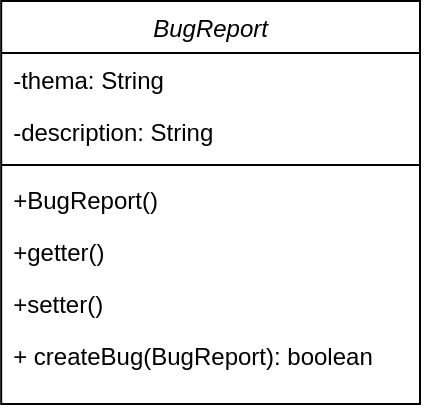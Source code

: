 <mxfile version="18.0.6" pages="4"><diagram name="Page-1" id="13e1069c-82ec-6db2-03f1-153e76fe0fe0"><mxGraphModel dx="644" dy="-400" grid="1" gridSize="10" guides="1" tooltips="1" connect="1" arrows="1" fold="1" page="1" pageScale="1" pageWidth="1100" pageHeight="850" background="none" math="0" shadow="0"><root><mxCell id="0"/><mxCell id="1" parent="0"/><mxCell id="5xNed2_IopPIyPA-CnFP-113" value="BugReport" style="swimlane;fontStyle=2;align=center;verticalAlign=top;childLayout=stackLayout;horizontal=1;startSize=26;horizontalStack=0;resizeParent=1;resizeLast=0;collapsible=1;marginBottom=0;rounded=0;shadow=0;strokeWidth=1;" vertex="1" parent="1"><mxGeometry x="370.59" y="1458.52" width="209.41" height="201.48" as="geometry"><mxRectangle x="230" y="140" width="160" height="26" as="alternateBounds"/></mxGeometry></mxCell><mxCell id="5xNed2_IopPIyPA-CnFP-114" value="-thema: String" style="text;align=left;verticalAlign=top;spacingLeft=4;spacingRight=4;overflow=hidden;rotatable=0;points=[[0,0.5],[1,0.5]];portConstraint=eastwest;rounded=0;shadow=0;html=0;" vertex="1" parent="5xNed2_IopPIyPA-CnFP-113"><mxGeometry y="26" width="209.41" height="26" as="geometry"/></mxCell><mxCell id="5xNed2_IopPIyPA-CnFP-115" value="-description: String" style="text;align=left;verticalAlign=top;spacingLeft=4;spacingRight=4;overflow=hidden;rotatable=0;points=[[0,0.5],[1,0.5]];portConstraint=eastwest;" vertex="1" parent="5xNed2_IopPIyPA-CnFP-113"><mxGeometry y="52" width="209.41" height="26" as="geometry"/></mxCell><mxCell id="5xNed2_IopPIyPA-CnFP-122" value="" style="line;html=1;strokeWidth=1;align=left;verticalAlign=middle;spacingTop=-1;spacingLeft=3;spacingRight=3;rotatable=0;labelPosition=right;points=[];portConstraint=eastwest;" vertex="1" parent="5xNed2_IopPIyPA-CnFP-113"><mxGeometry y="78" width="209.41" height="8" as="geometry"/></mxCell><mxCell id="5xNed2_IopPIyPA-CnFP-123" value="+BugReport()" style="text;align=left;verticalAlign=top;spacingLeft=4;spacingRight=4;overflow=hidden;rotatable=0;points=[[0,0.5],[1,0.5]];portConstraint=eastwest;" vertex="1" parent="5xNed2_IopPIyPA-CnFP-113"><mxGeometry y="86" width="209.41" height="26" as="geometry"/></mxCell><mxCell id="5xNed2_IopPIyPA-CnFP-124" value="+getter()" style="text;align=left;verticalAlign=top;spacingLeft=4;spacingRight=4;overflow=hidden;rotatable=0;points=[[0,0.5],[1,0.5]];portConstraint=eastwest;" vertex="1" parent="5xNed2_IopPIyPA-CnFP-113"><mxGeometry y="112" width="209.41" height="26" as="geometry"/></mxCell><mxCell id="5xNed2_IopPIyPA-CnFP-125" value="+setter()" style="text;align=left;verticalAlign=top;spacingLeft=4;spacingRight=4;overflow=hidden;rotatable=0;points=[[0,0.5],[1,0.5]];portConstraint=eastwest;" vertex="1" parent="5xNed2_IopPIyPA-CnFP-113"><mxGeometry y="138" width="209.41" height="26" as="geometry"/></mxCell><mxCell id="5xNed2_IopPIyPA-CnFP-188" value="+ createBug(BugReport): boolean" style="text;align=left;verticalAlign=top;spacingLeft=4;spacingRight=4;overflow=hidden;rotatable=0;points=[[0,0.5],[1,0.5]];portConstraint=eastwest;" vertex="1" parent="5xNed2_IopPIyPA-CnFP-113"><mxGeometry y="164" width="209.41" height="26" as="geometry"/></mxCell></root></mxGraphModel></diagram><diagram name="Page-2" id="BOp6wCwp8m5SDVlEK8ow"><mxGraphModel dx="2062" dy="1041" grid="1" gridSize="10" guides="1" tooltips="1" connect="1" arrows="1" fold="1" page="1" pageScale="1" pageWidth="827" pageHeight="1169" math="0" shadow="0"><root><mxCell id="0"/><mxCell id="1" parent="0"/><mxCell id="HaaFZy3SinkpAa5H8_JP-1" value="&lt;p style=&quot;margin: 0px ; margin-top: 4px ; text-align: center&quot;&gt;&lt;b&gt;LoginController&lt;/b&gt;&lt;/p&gt;&lt;hr size=&quot;1&quot;&gt;&lt;p style=&quot;margin: 0px ; margin-left: 4px&quot;&gt;&amp;nbsp;-textfield matrikelnummer&lt;/p&gt;&lt;p style=&quot;margin: 0px ; margin-left: 4px&quot;&gt;&amp;nbsp;-textfield passwort&lt;/p&gt;&lt;p style=&quot;margin: 0px ; margin-left: 4px&quot;&gt;&amp;nbsp;-label error&lt;/p&gt;&lt;hr size=&quot;1&quot;&gt;&lt;p style=&quot;margin: 0px ; margin-left: 4px&quot;&gt;+loginpressed()&lt;/p&gt;&lt;p style=&quot;margin: 0px ; margin-left: 4px&quot;&gt;+registerpressed()&lt;/p&gt;" style="verticalAlign=top;align=left;overflow=fill;fontSize=12;fontFamily=Helvetica;html=1;" parent="1" vertex="1"><mxGeometry x="860" y="260" width="170" height="120" as="geometry"/></mxCell><mxCell id="HaaFZy3SinkpAa5H8_JP-2" value="&lt;p style=&quot;margin: 0px ; margin-top: 4px ; text-align: center&quot;&gt;&lt;b&gt;SceneController&lt;/b&gt;&lt;/p&gt;&lt;hr size=&quot;1&quot;&gt;&lt;p style=&quot;margin: 0px ; margin-left: 4px&quot;&gt;&lt;span&gt;+ switchScene()&lt;/span&gt;&lt;/p&gt;&lt;p style=&quot;margin: 0px ; margin-left: 4px&quot;&gt;&lt;span&gt;+ switchSceneStage()&lt;/span&gt;&lt;/p&gt;" style="verticalAlign=top;align=left;overflow=fill;fontSize=12;fontFamily=Helvetica;html=1;" parent="1" vertex="1"><mxGeometry x="650" y="450" width="160" height="70" as="geometry"/></mxCell><mxCell id="HaaFZy3SinkpAa5H8_JP-3" value="&lt;p style=&quot;margin: 0px ; margin-top: 4px ; text-align: center&quot;&gt;&lt;b&gt;RegisterController&lt;/b&gt;&lt;/p&gt;&lt;hr size=&quot;1&quot;&gt;&lt;p style=&quot;margin: 0px ; margin-left: 4px&quot;&gt;-textfield username&lt;/p&gt;&lt;p style=&quot;margin: 0px ; margin-left: 4px&quot;&gt;&lt;span&gt;-textfield vorname&lt;/span&gt;&lt;/p&gt;&lt;p style=&quot;margin: 0px ; margin-left: 4px&quot;&gt;-textfield nachname&lt;/p&gt;&lt;p style=&quot;margin: 0px ; margin-left: 4px&quot;&gt;-textfield matrnr&lt;/p&gt;&lt;p style=&quot;margin: 0px ; margin-left: 4px&quot;&gt;-textfield email&lt;/p&gt;&lt;p style=&quot;margin: 0px ; margin-left: 4px&quot;&gt;-radio button male/female/div&lt;/p&gt;&lt;p style=&quot;margin: 0px ; margin-left: 4px&quot;&gt;-passwordfield passwort&lt;/p&gt;&lt;p style=&quot;margin: 0px ; margin-left: 4px&quot;&gt;-label error&lt;/p&gt;&lt;p style=&quot;margin: 0px ; margin-left: 4px&quot;&gt;-imagefield profilepic&lt;/p&gt;&lt;p style=&quot;margin: 0px ; margin-left: 4px&quot;&gt;&lt;br&gt;&lt;/p&gt;&lt;hr size=&quot;1&quot;&gt;&lt;p style=&quot;margin: 0px ; margin-left: 4px&quot;&gt;+ register()&lt;/p&gt;" style="verticalAlign=top;align=left;overflow=fill;fontSize=12;fontFamily=Helvetica;html=1;" parent="1" vertex="1"><mxGeometry x="340" y="680" width="160" height="210" as="geometry"/></mxCell><mxCell id="HaaFZy3SinkpAa5H8_JP-4" value="&lt;p style=&quot;margin: 0px ; margin-top: 4px ; text-align: center&quot;&gt;&lt;b&gt;User&lt;/b&gt;&lt;/p&gt;&lt;hr size=&quot;1&quot;&gt;&lt;p style=&quot;margin: 0px ; margin-left: 4px&quot;&gt;- string vorname&lt;/p&gt;&lt;p style=&quot;margin: 0px ; margin-left: 4px&quot;&gt;- string nachname&lt;/p&gt;&lt;p style=&quot;margin: 0px ; margin-left: 4px&quot;&gt;- string email&lt;/p&gt;&lt;p style=&quot;margin: 0px ; margin-left: 4px&quot;&gt;- string passwort&lt;/p&gt;&lt;p style=&quot;margin: 0px ; margin-left: 4px&quot;&gt;- int matrnr&lt;/p&gt;&lt;p style=&quot;margin: 0px ; margin-left: 4px&quot;&gt;- string username&lt;/p&gt;&lt;p style=&quot;margin: 0px ; margin-left: 4px&quot;&gt;- int geschlecht&lt;/p&gt;&lt;p style=&quot;margin: 0px ; margin-left: 4px&quot;&gt;- img profilpic&lt;/p&gt;&lt;p style=&quot;margin: 0px ; margin-left: 4px&quot;&gt;&lt;br&gt;&lt;/p&gt;&lt;p style=&quot;margin: 0px ; margin-left: 4px&quot;&gt;&lt;br&gt;&lt;/p&gt;&lt;hr size=&quot;1&quot;&gt;&lt;p style=&quot;margin: 0px ; margin-left: 4px&quot;&gt;+ User()&lt;/p&gt;&lt;p style=&quot;margin: 0px ; margin-left: 4px&quot;&gt;+ getter/setter&lt;/p&gt;" style="verticalAlign=top;align=left;overflow=fill;fontSize=12;fontFamily=Helvetica;html=1;" parent="1" vertex="1"><mxGeometry x="810" y="670" width="220" height="230" as="geometry"/></mxCell><mxCell id="HaaFZy3SinkpAa5H8_JP-5" value="&lt;p style=&quot;margin: 0px ; margin-top: 4px ; text-align: center&quot;&gt;&lt;b&gt;MainApp&lt;/b&gt;&lt;/p&gt;&lt;hr size=&quot;1&quot;&gt;&lt;p style=&quot;margin: 0px ; margin-left: 4px&quot;&gt;- Stage current&lt;/p&gt;&lt;p style=&quot;margin: 0px ; margin-left: 4px&quot;&gt;- User currentUser&lt;/p&gt;&lt;hr size=&quot;1&quot;&gt;&lt;p style=&quot;margin: 0px ; margin-left: 4px&quot;&gt;+ start()&lt;/p&gt;&lt;p style=&quot;margin: 0px ; margin-left: 4px&quot;&gt;+ main()&lt;/p&gt;&lt;p style=&quot;margin: 0px ; margin-left: 4px&quot;&gt;+ getter/setter&lt;/p&gt;&lt;p style=&quot;margin: 0px ; margin-left: 4px&quot;&gt;&lt;br&gt;&lt;/p&gt;" style="verticalAlign=top;align=left;overflow=fill;fontSize=12;fontFamily=Helvetica;html=1;" parent="1" vertex="1"><mxGeometry x="330" y="260" width="160" height="120" as="geometry"/></mxCell><mxCell id="HaaFZy3SinkpAa5H8_JP-6" value="Extends" style="endArrow=block;endSize=16;endFill=0;html=1;rounded=0;exitX=0;exitY=1;exitDx=0;exitDy=0;entryX=1;entryY=0;entryDx=0;entryDy=0;" parent="1" source="HaaFZy3SinkpAa5H8_JP-1" target="HaaFZy3SinkpAa5H8_JP-2" edge="1"><mxGeometry width="160" relative="1" as="geometry"><mxPoint x="610" y="600" as="sourcePoint"/><mxPoint x="770" y="600" as="targetPoint"/></mxGeometry></mxCell><mxCell id="HaaFZy3SinkpAa5H8_JP-7" value="Extends" style="endArrow=block;endSize=16;endFill=0;html=1;rounded=0;exitX=1;exitY=0;exitDx=0;exitDy=0;entryX=0;entryY=1;entryDx=0;entryDy=0;" parent="1" source="HaaFZy3SinkpAa5H8_JP-3" target="HaaFZy3SinkpAa5H8_JP-2" edge="1"><mxGeometry width="160" relative="1" as="geometry"><mxPoint x="610" y="600" as="sourcePoint"/><mxPoint x="770" y="600" as="targetPoint"/></mxGeometry></mxCell><mxCell id="HaaFZy3SinkpAa5H8_JP-8" value="Datenbank" style="html=1;" parent="1" vertex="1"><mxGeometry x="980" y="540" width="110" height="50" as="geometry"/></mxCell><mxCell id="HaaFZy3SinkpAa5H8_JP-9" value="checklogin" style="html=1;verticalAlign=bottom;endArrow=block;rounded=0;entryX=0.545;entryY=0;entryDx=0;entryDy=0;exitX=0.053;exitY=1.008;exitDx=0;exitDy=0;exitPerimeter=0;entryPerimeter=0;" parent="1" source="HaaFZy3SinkpAa5H8_JP-1" target="HaaFZy3SinkpAa5H8_JP-15" edge="1"><mxGeometry width="80" relative="1" as="geometry"><mxPoint x="1035" y="390" as="sourcePoint"/><mxPoint x="730" y="600" as="targetPoint"/><Array as="points"/></mxGeometry></mxCell><mxCell id="HaaFZy3SinkpAa5H8_JP-10" value="true/false" style="html=1;verticalAlign=bottom;endArrow=open;dashed=1;endSize=8;rounded=0;exitX=1;exitY=0;exitDx=0;exitDy=0;entryX=0.353;entryY=1.025;entryDx=0;entryDy=0;entryPerimeter=0;" parent="1" source="HaaFZy3SinkpAa5H8_JP-15" target="HaaFZy3SinkpAa5H8_JP-1" edge="1"><mxGeometry relative="1" as="geometry"><mxPoint x="730" y="600" as="sourcePoint"/><mxPoint x="950" y="390" as="targetPoint"/></mxGeometry></mxCell><mxCell id="HaaFZy3SinkpAa5H8_JP-11" value="" style="endArrow=none;html=1;rounded=0;exitX=1;exitY=0.25;exitDx=0;exitDy=0;entryX=0;entryY=0.25;entryDx=0;entryDy=0;" parent="1" source="HaaFZy3SinkpAa5H8_JP-5" target="HaaFZy3SinkpAa5H8_JP-1" edge="1"><mxGeometry width="50" height="50" relative="1" as="geometry"><mxPoint x="670" y="630" as="sourcePoint"/><mxPoint x="850" y="290" as="targetPoint"/></mxGeometry></mxCell><mxCell id="HaaFZy3SinkpAa5H8_JP-12" value="registerpressed()" style="endArrow=none;html=1;rounded=0;entryX=0;entryY=0.75;entryDx=0;entryDy=0;exitX=1;exitY=0;exitDx=0;exitDy=0;" parent="1" source="HaaFZy3SinkpAa5H8_JP-3" target="HaaFZy3SinkpAa5H8_JP-1" edge="1"><mxGeometry x="0.195" y="1" width="50" height="50" relative="1" as="geometry"><mxPoint x="510" y="670" as="sourcePoint"/><mxPoint x="720" y="580" as="targetPoint"/><Array as="points"><mxPoint x="500" y="350"/></Array><mxPoint as="offset"/></mxGeometry></mxCell><mxCell id="HaaFZy3SinkpAa5H8_JP-13" value="register()" style="endArrow=none;html=1;rounded=0;exitX=1;exitY=0.286;exitDx=0;exitDy=0;exitPerimeter=0;entryX=-0.009;entryY=0.3;entryDx=0;entryDy=0;entryPerimeter=0;" parent="1" source="HaaFZy3SinkpAa5H8_JP-3" target="HaaFZy3SinkpAa5H8_JP-4" edge="1"><mxGeometry width="50" height="50" relative="1" as="geometry"><mxPoint x="670" y="630" as="sourcePoint"/><mxPoint x="810" y="690" as="targetPoint"/></mxGeometry></mxCell><mxCell id="HaaFZy3SinkpAa5H8_JP-14" value="User()" style="endArrow=none;html=1;rounded=0;entryX=0.5;entryY=1;entryDx=0;entryDy=0;exitX=0.25;exitY=0;exitDx=0;exitDy=0;" parent="1" source="HaaFZy3SinkpAa5H8_JP-4" target="HaaFZy3SinkpAa5H8_JP-15" edge="1"><mxGeometry width="50" height="50" relative="1" as="geometry"><mxPoint x="990" y="550" as="sourcePoint"/><mxPoint x="1040" y="500" as="targetPoint"/></mxGeometry></mxCell><mxCell id="HaaFZy3SinkpAa5H8_JP-15" value="Server" style="html=1;" parent="1" vertex="1"><mxGeometry x="810" y="540" width="110" height="50" as="geometry"/></mxCell><mxCell id="HaaFZy3SinkpAa5H8_JP-16" value="" style="endArrow=none;html=1;rounded=0;exitX=1;exitY=0.5;exitDx=0;exitDy=0;entryX=0;entryY=0.5;entryDx=0;entryDy=0;" parent="1" source="HaaFZy3SinkpAa5H8_JP-15" target="HaaFZy3SinkpAa5H8_JP-8" edge="1"><mxGeometry width="50" height="50" relative="1" as="geometry"><mxPoint x="930" y="520" as="sourcePoint"/><mxPoint x="980" y="470" as="targetPoint"/><Array as="points"/></mxGeometry></mxCell><mxCell id="HaaFZy3SinkpAa5H8_JP-17" value="MainpageController" style="html=1;" parent="1" vertex="1"><mxGeometry x="980" y="430" width="110" height="50" as="geometry"/></mxCell><mxCell id="HaaFZy3SinkpAa5H8_JP-18" value="" style="endArrow=classic;html=1;rounded=0;exitX=0.75;exitY=1;exitDx=0;exitDy=0;entryX=0.25;entryY=0;entryDx=0;entryDy=0;" parent="1" source="HaaFZy3SinkpAa5H8_JP-1" target="HaaFZy3SinkpAa5H8_JP-17" edge="1"><mxGeometry relative="1" as="geometry"><mxPoint x="990" y="400" as="sourcePoint"/><mxPoint x="1090" y="400" as="targetPoint"/></mxGeometry></mxCell><mxCell id="HaaFZy3SinkpAa5H8_JP-19" value="if true" style="edgeLabel;resizable=0;html=1;align=center;verticalAlign=middle;" parent="HaaFZy3SinkpAa5H8_JP-18" connectable="0" vertex="1"><mxGeometry relative="1" as="geometry"/></mxCell></root></mxGraphModel></diagram><diagram name="Page-3" id="5U3efhUdWdy-LulVnSUl"><mxGraphModel dx="2062" dy="1041" grid="1" gridSize="10" guides="1" tooltips="1" connect="1" arrows="1" fold="1" page="1" pageScale="1" pageWidth="827" pageHeight="1169" math="0" shadow="0"><root><mxCell id="0"/><mxCell id="1" parent="0"/><mxCell id="W86cQtt0afrBOQL_9Dr6-1" value="Client" style="swimlane;fontStyle=2;align=center;verticalAlign=top;childLayout=stackLayout;horizontal=1;startSize=26;horizontalStack=0;resizeParent=1;resizeLast=0;collapsible=1;marginBottom=0;rounded=0;shadow=0;strokeWidth=1;" parent="1" vertex="1"><mxGeometry x="260" y="240" width="200" height="290" as="geometry"><mxRectangle x="230" y="140" width="160" height="26" as="alternateBounds"/></mxGeometry></mxCell><mxCell id="W86cQtt0afrBOQL_9Dr6-2" value="-socket : Socket" style="text;align=left;verticalAlign=top;spacingLeft=4;spacingRight=4;overflow=hidden;rotatable=0;points=[[0,0.5],[1,0.5]];portConstraint=eastwest;rounded=0;shadow=0;html=0;" parent="W86cQtt0afrBOQL_9Dr6-1" vertex="1"><mxGeometry y="26" width="200" height="26" as="geometry"/></mxCell><mxCell id="W86cQtt0afrBOQL_9Dr6-3" value="-bufferedWriter : BufferedWriter" style="text;align=left;verticalAlign=top;spacingLeft=4;spacingRight=4;overflow=hidden;rotatable=0;points=[[0,0.5],[1,0.5]];portConstraint=eastwest;rounded=0;shadow=0;html=0;" parent="W86cQtt0afrBOQL_9Dr6-1" vertex="1"><mxGeometry y="52" width="200" height="26" as="geometry"/></mxCell><mxCell id="W86cQtt0afrBOQL_9Dr6-4" value="-bufferedReader : BufferedReader" style="text;align=left;verticalAlign=top;spacingLeft=4;spacingRight=4;overflow=hidden;rotatable=0;points=[[0,0.5],[1,0.5]];portConstraint=eastwest;rounded=0;shadow=0;html=0;" parent="W86cQtt0afrBOQL_9Dr6-1" vertex="1"><mxGeometry y="78" width="200" height="22" as="geometry"/></mxCell><mxCell id="W86cQtt0afrBOQL_9Dr6-5" value="-clientUsername : String" style="text;align=left;verticalAlign=top;spacingLeft=4;spacingRight=4;overflow=hidden;rotatable=0;points=[[0,0.5],[1,0.5]];portConstraint=eastwest;rounded=0;shadow=0;html=0;" parent="W86cQtt0afrBOQL_9Dr6-1" vertex="1"><mxGeometry y="100" width="200" height="26" as="geometry"/></mxCell><mxCell id="W86cQtt0afrBOQL_9Dr6-6" value="+port : int" style="text;align=left;verticalAlign=top;spacingLeft=4;spacingRight=4;overflow=hidden;rotatable=0;points=[[0,0.5],[1,0.5]];portConstraint=eastwest;rounded=0;shadow=0;html=0;" parent="W86cQtt0afrBOQL_9Dr6-1" vertex="1"><mxGeometry y="126" width="200" height="26" as="geometry"/></mxCell><mxCell id="W86cQtt0afrBOQL_9Dr6-7" value="" style="line;html=1;strokeWidth=1;align=left;verticalAlign=middle;spacingTop=-1;spacingLeft=3;spacingRight=3;rotatable=0;labelPosition=right;points=[];portConstraint=eastwest;" parent="W86cQtt0afrBOQL_9Dr6-1" vertex="1"><mxGeometry y="152" width="200" height="8" as="geometry"/></mxCell><mxCell id="W86cQtt0afrBOQL_9Dr6-8" value="+Client()" style="text;align=left;verticalAlign=top;spacingLeft=4;spacingRight=4;overflow=hidden;rotatable=0;points=[[0,0.5],[1,0.5]];portConstraint=eastwest;" parent="W86cQtt0afrBOQL_9Dr6-1" vertex="1"><mxGeometry y="160" width="200" height="26" as="geometry"/></mxCell><mxCell id="W86cQtt0afrBOQL_9Dr6-9" value="+sendMessage()" style="text;align=left;verticalAlign=top;spacingLeft=4;spacingRight=4;overflow=hidden;rotatable=0;points=[[0,0.5],[1,0.5]];portConstraint=eastwest;" parent="W86cQtt0afrBOQL_9Dr6-1" vertex="1"><mxGeometry y="186" width="200" height="26" as="geometry"/></mxCell><mxCell id="W86cQtt0afrBOQL_9Dr6-10" value="+listenForMessage()" style="text;align=left;verticalAlign=top;spacingLeft=4;spacingRight=4;overflow=hidden;rotatable=0;points=[[0,0.5],[1,0.5]];portConstraint=eastwest;" parent="W86cQtt0afrBOQL_9Dr6-1" vertex="1"><mxGeometry y="212" width="200" height="26" as="geometry"/></mxCell><mxCell id="W86cQtt0afrBOQL_9Dr6-11" value="+closeEverything()" style="text;align=left;verticalAlign=top;spacingLeft=4;spacingRight=4;overflow=hidden;rotatable=0;points=[[0,0.5],[1,0.5]];portConstraint=eastwest;" parent="W86cQtt0afrBOQL_9Dr6-1" vertex="1"><mxGeometry y="238" width="200" height="26" as="geometry"/></mxCell><mxCell id="W86cQtt0afrBOQL_9Dr6-12" value="+main()" style="text;align=left;verticalAlign=top;spacingLeft=4;spacingRight=4;overflow=hidden;rotatable=0;points=[[0,0.5],[1,0.5]];portConstraint=eastwest;" parent="W86cQtt0afrBOQL_9Dr6-1" vertex="1"><mxGeometry y="264" width="200" height="26" as="geometry"/></mxCell><mxCell id="W86cQtt0afrBOQL_9Dr6-13" value="ClientHandler" style="swimlane;fontStyle=0;align=center;verticalAlign=top;childLayout=stackLayout;horizontal=1;startSize=26;horizontalStack=0;resizeParent=1;resizeLast=0;collapsible=1;marginBottom=0;rounded=0;shadow=0;strokeWidth=1;" parent="1" vertex="1"><mxGeometry x="610" y="480" width="210" height="290" as="geometry"><mxRectangle x="130" y="380" width="160" height="26" as="alternateBounds"/></mxGeometry></mxCell><mxCell id="W86cQtt0afrBOQL_9Dr6-14" value="+clientHandlers : ArrayList" style="text;align=left;verticalAlign=top;spacingLeft=4;spacingRight=4;overflow=hidden;rotatable=0;points=[[0,0.5],[1,0.5]];portConstraint=eastwest;rounded=0;shadow=0;html=0;" parent="W86cQtt0afrBOQL_9Dr6-13" vertex="1"><mxGeometry y="26" width="210" height="26" as="geometry"/></mxCell><mxCell id="W86cQtt0afrBOQL_9Dr6-15" value="-socket : Socket" style="text;align=left;verticalAlign=top;spacingLeft=4;spacingRight=4;overflow=hidden;rotatable=0;points=[[0,0.5],[1,0.5]];portConstraint=eastwest;rounded=0;shadow=0;html=0;" parent="W86cQtt0afrBOQL_9Dr6-13" vertex="1"><mxGeometry y="52" width="210" height="26" as="geometry"/></mxCell><mxCell id="W86cQtt0afrBOQL_9Dr6-16" value="-bufferedReader : BufferedReader" style="text;align=left;verticalAlign=top;spacingLeft=4;spacingRight=4;overflow=hidden;rotatable=0;points=[[0,0.5],[1,0.5]];portConstraint=eastwest;rounded=0;shadow=0;html=0;" parent="W86cQtt0afrBOQL_9Dr6-13" vertex="1"><mxGeometry y="78" width="210" height="22" as="geometry"/></mxCell><mxCell id="W86cQtt0afrBOQL_9Dr6-17" value="-bufferedWriter : BufferedWriter" style="text;align=left;verticalAlign=top;spacingLeft=4;spacingRight=4;overflow=hidden;rotatable=0;points=[[0,0.5],[1,0.5]];portConstraint=eastwest;rounded=0;shadow=0;html=0;" parent="W86cQtt0afrBOQL_9Dr6-13" vertex="1"><mxGeometry y="100" width="210" height="26" as="geometry"/></mxCell><mxCell id="W86cQtt0afrBOQL_9Dr6-18" value="-clientUsername : String" style="text;align=left;verticalAlign=top;spacingLeft=4;spacingRight=4;overflow=hidden;rotatable=0;points=[[0,0.5],[1,0.5]];portConstraint=eastwest;rounded=0;shadow=0;html=0;" parent="W86cQtt0afrBOQL_9Dr6-13" vertex="1"><mxGeometry y="126" width="210" height="26" as="geometry"/></mxCell><mxCell id="W86cQtt0afrBOQL_9Dr6-19" value="" style="line;html=1;strokeWidth=1;align=left;verticalAlign=middle;spacingTop=-1;spacingLeft=3;spacingRight=3;rotatable=0;labelPosition=right;points=[];portConstraint=eastwest;" parent="W86cQtt0afrBOQL_9Dr6-13" vertex="1"><mxGeometry y="152" width="210" height="8" as="geometry"/></mxCell><mxCell id="W86cQtt0afrBOQL_9Dr6-20" value="+ClientHandler()" style="text;align=left;verticalAlign=top;spacingLeft=4;spacingRight=4;overflow=hidden;rotatable=0;points=[[0,0.5],[1,0.5]];portConstraint=eastwest;" parent="W86cQtt0afrBOQL_9Dr6-13" vertex="1"><mxGeometry y="160" width="210" height="26" as="geometry"/></mxCell><mxCell id="W86cQtt0afrBOQL_9Dr6-21" value="+ run()" style="text;align=left;verticalAlign=top;spacingLeft=4;spacingRight=4;overflow=hidden;rotatable=0;points=[[0,0.5],[1,0.5]];portConstraint=eastwest;" parent="W86cQtt0afrBOQL_9Dr6-13" vertex="1"><mxGeometry y="186" width="210" height="26" as="geometry"/></mxCell><mxCell id="W86cQtt0afrBOQL_9Dr6-22" value="+broadcastMessage()" style="text;align=left;verticalAlign=top;spacingLeft=4;spacingRight=4;overflow=hidden;rotatable=0;points=[[0,0.5],[1,0.5]];portConstraint=eastwest;" parent="W86cQtt0afrBOQL_9Dr6-13" vertex="1"><mxGeometry y="212" width="210" height="26" as="geometry"/></mxCell><mxCell id="W86cQtt0afrBOQL_9Dr6-23" value="+removeClientHandler()" style="text;align=left;verticalAlign=top;spacingLeft=4;spacingRight=4;overflow=hidden;rotatable=0;points=[[0,0.5],[1,0.5]];portConstraint=eastwest;" parent="W86cQtt0afrBOQL_9Dr6-13" vertex="1"><mxGeometry y="238" width="210" height="26" as="geometry"/></mxCell><mxCell id="W86cQtt0afrBOQL_9Dr6-24" value="+closeEverything()" style="text;align=left;verticalAlign=top;spacingLeft=4;spacingRight=4;overflow=hidden;rotatable=0;points=[[0,0.5],[1,0.5]];portConstraint=eastwest;" parent="W86cQtt0afrBOQL_9Dr6-13" vertex="1"><mxGeometry y="264" width="210" height="26" as="geometry"/></mxCell><mxCell id="W86cQtt0afrBOQL_9Dr6-25" value="Server" style="swimlane;fontStyle=0;align=center;verticalAlign=top;childLayout=stackLayout;horizontal=1;startSize=26;horizontalStack=0;resizeParent=1;resizeLast=0;collapsible=1;marginBottom=0;rounded=0;shadow=0;strokeWidth=1;" parent="1" vertex="1"><mxGeometry x="620" y="240" width="210" height="160" as="geometry"><mxRectangle x="550" y="140" width="160" height="26" as="alternateBounds"/></mxGeometry></mxCell><mxCell id="W86cQtt0afrBOQL_9Dr6-26" value="+SERVERSOCKET : ServerSocket" style="text;align=left;verticalAlign=top;spacingLeft=4;spacingRight=4;overflow=hidden;rotatable=0;points=[[0,0.5],[1,0.5]];portConstraint=eastwest;" parent="W86cQtt0afrBOQL_9Dr6-25" vertex="1"><mxGeometry y="26" width="210" height="24" as="geometry"/></mxCell><mxCell id="W86cQtt0afrBOQL_9Dr6-27" value="+port : int" style="text;align=left;verticalAlign=top;spacingLeft=4;spacingRight=4;overflow=hidden;rotatable=0;points=[[0,0.5],[1,0.5]];portConstraint=eastwest;" parent="W86cQtt0afrBOQL_9Dr6-25" vertex="1"><mxGeometry y="50" width="210" height="24" as="geometry"/></mxCell><mxCell id="W86cQtt0afrBOQL_9Dr6-28" value="" style="line;html=1;strokeWidth=1;align=left;verticalAlign=middle;spacingTop=-1;spacingLeft=3;spacingRight=3;rotatable=0;labelPosition=right;points=[];portConstraint=eastwest;" parent="W86cQtt0afrBOQL_9Dr6-25" vertex="1"><mxGeometry y="74" width="210" height="8" as="geometry"/></mxCell><mxCell id="W86cQtt0afrBOQL_9Dr6-29" value="+Server()" style="text;align=left;verticalAlign=top;spacingLeft=4;spacingRight=4;overflow=hidden;rotatable=0;points=[[0,0.5],[1,0.5]];portConstraint=eastwest;" parent="W86cQtt0afrBOQL_9Dr6-25" vertex="1"><mxGeometry y="82" width="210" height="26" as="geometry"/></mxCell><mxCell id="W86cQtt0afrBOQL_9Dr6-30" value="+startServer()" style="text;align=left;verticalAlign=top;spacingLeft=4;spacingRight=4;overflow=hidden;rotatable=0;points=[[0,0.5],[1,0.5]];portConstraint=eastwest;" parent="W86cQtt0afrBOQL_9Dr6-25" vertex="1"><mxGeometry y="108" width="210" height="26" as="geometry"/></mxCell><mxCell id="W86cQtt0afrBOQL_9Dr6-31" value="+closeServerSocket()" style="text;align=left;verticalAlign=top;spacingLeft=4;spacingRight=4;overflow=hidden;rotatable=0;points=[[0,0.5],[1,0.5]];portConstraint=eastwest;" parent="W86cQtt0afrBOQL_9Dr6-25" vertex="1"><mxGeometry y="134" width="210" height="26" as="geometry"/></mxCell><mxCell id="W86cQtt0afrBOQL_9Dr6-32" value="DatabaseLauncher" style="swimlane;fontStyle=0;align=center;verticalAlign=top;childLayout=stackLayout;horizontal=1;startSize=26;horizontalStack=0;resizeParent=1;resizeLast=0;collapsible=1;marginBottom=0;rounded=0;shadow=0;strokeWidth=1;" parent="1" vertex="1"><mxGeometry x="990" y="240" width="210" height="80" as="geometry"><mxRectangle x="550" y="140" width="160" height="26" as="alternateBounds"/></mxGeometry></mxCell><mxCell id="W86cQtt0afrBOQL_9Dr6-33" value="" style="endArrow=none;html=1;rounded=0;exitX=1;exitY=0.5;exitDx=0;exitDy=0;entryX=0;entryY=0.5;entryDx=0;entryDy=0;" parent="1" source="W86cQtt0afrBOQL_9Dr6-2" target="W86cQtt0afrBOQL_9Dr6-26" edge="1"><mxGeometry width="50" height="50" relative="1" as="geometry"><mxPoint x="700" y="490" as="sourcePoint"/><mxPoint x="750" y="440" as="targetPoint"/></mxGeometry></mxCell><mxCell id="W86cQtt0afrBOQL_9Dr6-34" value="" style="endArrow=none;html=1;rounded=0;exitX=0.548;exitY=0;exitDx=0;exitDy=0;exitPerimeter=0;" parent="1" source="W86cQtt0afrBOQL_9Dr6-13" target="W86cQtt0afrBOQL_9Dr6-31" edge="1"><mxGeometry width="50" height="50" relative="1" as="geometry"><mxPoint x="725" y="470" as="sourcePoint"/><mxPoint x="730" y="440" as="targetPoint"/></mxGeometry></mxCell><mxCell id="W86cQtt0afrBOQL_9Dr6-35" value="" style="endArrow=none;html=1;rounded=0;entryX=0;entryY=0.5;entryDx=0;entryDy=0;exitX=1;exitY=0.5;exitDx=0;exitDy=0;" parent="1" source="W86cQtt0afrBOQL_9Dr6-26" target="W86cQtt0afrBOQL_9Dr6-32" edge="1"><mxGeometry width="50" height="50" relative="1" as="geometry"><mxPoint x="700" y="530" as="sourcePoint"/><mxPoint x="750" y="480" as="targetPoint"/></mxGeometry></mxCell></root></mxGraphModel></diagram><diagram name="Page-4" id="91ZuyRxJehWOzo1JMTf6"><mxGraphModel dx="2062" dy="1041" grid="1" gridSize="10" guides="1" tooltips="1" connect="1" arrows="1" fold="1" page="1" pageScale="1" pageWidth="827" pageHeight="1169" math="0" shadow="0"><root><mxCell id="0"/><mxCell id="1" parent="0"/><mxCell id="3MPqeyFZORVLmBQMLHuO-20" value="AddMovieManually" style="swimlane;fontStyle=1;align=center;verticalAlign=top;childLayout=stackLayout;horizontal=1;startSize=26;horizontalStack=0;resizeParent=1;resizeParentMax=0;resizeLast=0;collapsible=1;marginBottom=0;" parent="1" vertex="1"><mxGeometry x="580" y="330" width="200" height="250" as="geometry"/></mxCell><mxCell id="3MPqeyFZORVLmBQMLHuO-21" value="- textField : textTitle &#10;- textField : textGenre&#10;- textField : textPosterSrc&#10;- textField : textReleaseDate : &#10;- textField : textMovieLength&#10;- textField : textRegisseur&#10;- textField : textAuthor&#10;- textField : textCast" style="text;strokeColor=none;fillColor=none;align=left;verticalAlign=top;spacingLeft=4;spacingRight=4;overflow=hidden;rotatable=0;points=[[0,0.5],[1,0.5]];portConstraint=eastwest;fontSize=14;" parent="3MPqeyFZORVLmBQMLHuO-20" vertex="1"><mxGeometry y="26" width="200" height="144" as="geometry"/></mxCell><mxCell id="3MPqeyFZORVLmBQMLHuO-22" value="" style="line;strokeWidth=1;fillColor=none;align=left;verticalAlign=middle;spacingTop=-1;spacingLeft=3;spacingRight=3;rotatable=0;labelPosition=right;points=[];portConstraint=eastwest;" parent="3MPqeyFZORVLmBQMLHuO-20" vertex="1"><mxGeometry y="170" width="200" height="8" as="geometry"/></mxCell><mxCell id="3MPqeyFZORVLmBQMLHuO-23" value="+ save() : Movie&#10;+ abort() &#10;+ add(cast)&#10;+ add(genre)&#10;&#10;&#10;&#10;" style="text;strokeColor=none;fillColor=none;align=left;verticalAlign=top;spacingLeft=4;spacingRight=4;overflow=hidden;rotatable=0;points=[[0,0.5],[1,0.5]];portConstraint=eastwest;" parent="3MPqeyFZORVLmBQMLHuO-20" vertex="1"><mxGeometry y="178" width="200" height="72" as="geometry"/></mxCell><mxCell id="3MPqeyFZORVLmBQMLHuO-24" value="Movie" style="swimlane;fontStyle=1;align=center;verticalAlign=top;childLayout=stackLayout;horizontal=1;startSize=26;horizontalStack=0;resizeParent=1;resizeParentMax=0;resizeLast=0;collapsible=1;marginBottom=0;fontSize=14;" parent="1" vertex="1"><mxGeometry x="870" y="640" width="180" height="270" as="geometry"/></mxCell><mxCell id="3MPqeyFZORVLmBQMLHuO-25" value="- title : String&#10;- posterSrc : String&#10;- genre : ArrayList&lt;String&gt;&#10;- releaseDate : int&#10;- length : int&#10;- regisseur : String&#10;- author : String&#10;- cast : ArrayList&lt;String&gt; &#10;" style="text;strokeColor=none;fillColor=none;align=left;verticalAlign=top;spacingLeft=4;spacingRight=4;overflow=hidden;rotatable=0;points=[[0,0.5],[1,0.5]];portConstraint=eastwest;fontSize=14;" parent="3MPqeyFZORVLmBQMLHuO-24" vertex="1"><mxGeometry y="26" width="180" height="154" as="geometry"/></mxCell><mxCell id="3MPqeyFZORVLmBQMLHuO-26" value="" style="line;strokeWidth=1;fillColor=none;align=left;verticalAlign=middle;spacingTop=-1;spacingLeft=3;spacingRight=3;rotatable=0;labelPosition=right;points=[];portConstraint=eastwest;fontSize=14;" parent="3MPqeyFZORVLmBQMLHuO-24" vertex="1"><mxGeometry y="180" width="180" height="8" as="geometry"/></mxCell><mxCell id="3MPqeyFZORVLmBQMLHuO-27" value="+ toString() : String&#10;+ equals(Movie) : boolean&#10;+ getter()&#10;+ setter()&#10;" style="text;strokeColor=none;fillColor=none;align=left;verticalAlign=top;spacingLeft=4;spacingRight=4;overflow=hidden;rotatable=0;points=[[0,0.5],[1,0.5]];portConstraint=eastwest;fontSize=14;" parent="3MPqeyFZORVLmBQMLHuO-24" vertex="1"><mxGeometry y="188" width="180" height="82" as="geometry"/></mxCell><mxCell id="3MPqeyFZORVLmBQMLHuO-28" value="&lt;div&gt;legt an / ändert&lt;/div&gt;" style="endArrow=open;html=1;endSize=12;startArrow=diamondThin;startSize=14;startFill=0;edgeStyle=orthogonalEdgeStyle;rounded=0;fontSize=14;entryX=0.5;entryY=0;entryDx=0;entryDy=0;" parent="1" target="3MPqeyFZORVLmBQMLHuO-24" edge="1"><mxGeometry x="-0.189" y="10" relative="1" as="geometry"><mxPoint x="780" y="470" as="sourcePoint"/><mxPoint x="920" y="470" as="targetPoint"/><mxPoint as="offset"/></mxGeometry></mxCell><mxCell id="3MPqeyFZORVLmBQMLHuO-29" value="1" style="edgeLabel;resizable=0;html=1;align=left;verticalAlign=top;fontSize=14;" parent="3MPqeyFZORVLmBQMLHuO-28" connectable="0" vertex="1"><mxGeometry x="-1" relative="1" as="geometry"><mxPoint y="3" as="offset"/></mxGeometry></mxCell><mxCell id="3MPqeyFZORVLmBQMLHuO-30" value="User" style="swimlane;fontStyle=1;align=center;verticalAlign=top;childLayout=stackLayout;horizontal=1;startSize=26;horizontalStack=0;resizeParent=1;resizeParentMax=0;resizeLast=0;collapsible=1;marginBottom=0;fontSize=14;" parent="1" vertex="1"><mxGeometry x="230" y="396" width="190" height="190" as="geometry"/></mxCell><mxCell id="3MPqeyFZORVLmBQMLHuO-31" value="- givenName : String&#10;- familyName : String&#10;- eMail : String&#10;- password : String&#10;- isSystemadmin : boolean&#10;" style="text;strokeColor=none;fillColor=none;align=left;verticalAlign=top;spacingLeft=4;spacingRight=4;overflow=hidden;rotatable=0;points=[[0,0.5],[1,0.5]];portConstraint=eastwest;fontSize=14;" parent="3MPqeyFZORVLmBQMLHuO-30" vertex="1"><mxGeometry y="26" width="190" height="94" as="geometry"/></mxCell><mxCell id="3MPqeyFZORVLmBQMLHuO-32" value="" style="line;strokeWidth=1;fillColor=none;align=left;verticalAlign=middle;spacingTop=-1;spacingLeft=3;spacingRight=3;rotatable=0;labelPosition=right;points=[];portConstraint=eastwest;fontSize=14;" parent="3MPqeyFZORVLmBQMLHuO-30" vertex="1"><mxGeometry y="120" width="190" height="8" as="geometry"/></mxCell><mxCell id="3MPqeyFZORVLmBQMLHuO-33" value="+ isSystemAdmin() : boolean&#10;+ getter()&#10;+ setter()&#10;" style="text;strokeColor=none;fillColor=none;align=left;verticalAlign=top;spacingLeft=4;spacingRight=4;overflow=hidden;rotatable=0;points=[[0,0.5],[1,0.5]];portConstraint=eastwest;fontSize=14;" parent="3MPqeyFZORVLmBQMLHuO-30" vertex="1"><mxGeometry y="128" width="190" height="62" as="geometry"/></mxCell><mxCell id="3MPqeyFZORVLmBQMLHuO-34" value="checks if Admin" style="endArrow=open;endSize=12;dashed=1;html=1;rounded=0;fontSize=14;exitX=-0.011;exitY=0.583;exitDx=0;exitDy=0;exitPerimeter=0;entryX=1;entryY=0.191;entryDx=0;entryDy=0;entryPerimeter=0;" parent="1" source="3MPqeyFZORVLmBQMLHuO-21" target="3MPqeyFZORVLmBQMLHuO-31" edge="1"><mxGeometry x="-0.014" y="-20" width="160" relative="1" as="geometry"><mxPoint x="660" y="620" as="sourcePoint"/><mxPoint x="820" y="620" as="targetPoint"/><mxPoint as="offset"/></mxGeometry></mxCell><mxCell id="3MPqeyFZORVLmBQMLHuO-35" value="Approved or Denied" style="html=1;verticalAlign=bottom;endArrow=open;dashed=1;endSize=8;rounded=0;fontSize=14;exitX=0.994;exitY=0.734;exitDx=0;exitDy=0;exitPerimeter=0;entryX=-0.011;entryY=0.944;entryDx=0;entryDy=0;entryPerimeter=0;" parent="1" source="3MPqeyFZORVLmBQMLHuO-31" target="3MPqeyFZORVLmBQMLHuO-21" edge="1"><mxGeometry relative="1" as="geometry"><mxPoint x="780" y="620" as="sourcePoint"/><mxPoint x="570" y="490" as="targetPoint"/></mxGeometry></mxCell><mxCell id="3MPqeyFZORVLmBQMLHuO-36" value="1" style="text;html=1;align=center;verticalAlign=middle;resizable=0;points=[];autosize=1;strokeColor=none;fillColor=none;fontSize=14;" parent="1" vertex="1"><mxGeometry x="930" y="620" width="20" height="20" as="geometry"/></mxCell></root></mxGraphModel></diagram></mxfile>